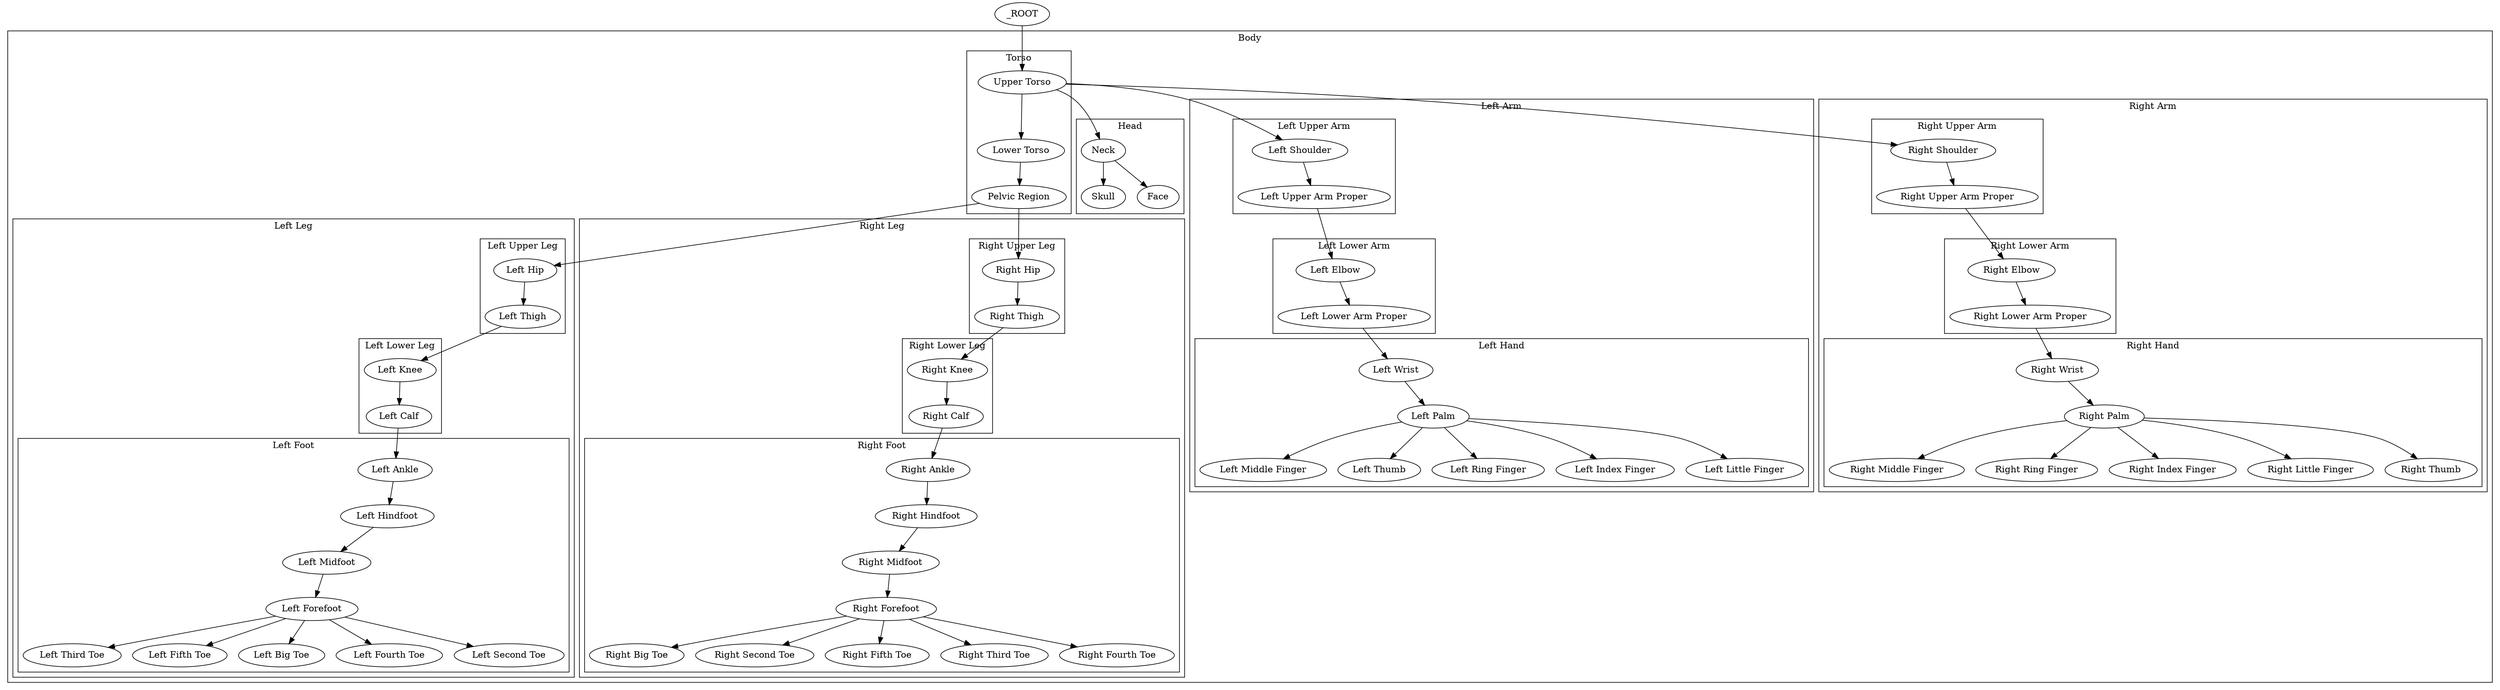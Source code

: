 digraph G {
	subgraph cluster_ROOT {
		label = "Body";
	subgraph cluster_HEAD {
		label = "Head";
		NEUROCRANIUM [label="Skull"];
		VISCEROCRANIUM [label="Face"];
		NECK [label="Neck"];
	 } 
	subgraph cluster_L_ARM {
		label = "Left Arm";
	subgraph cluster_L_HAND {
		label = "Left Hand";
		L_MIDDLE [label="Left Middle Finger"];
		L_PALM [label="Left Palm"];
		L_THUMB [label="Left Thumb"];
		L_RING [label="Left Ring Finger"];
		L_WRIST [label="Left Wrist"];
		L_INDEX [label="Left Index Finger"];
		L_LITTLE [label="Left Little Finger"];
	 } 
	subgraph cluster_L_UPPER_ARM {
		label = "Left Upper Arm";
		L_UPPER_ARM_PROPER [label="Left Upper Arm Proper"];
		L_SHOULDER [label="Left Shoulder"];
	 } 
	subgraph cluster_L_LOWER_ARM {
		label = "Left Lower Arm";
		L_LOWER_ARM_PROPER [label="Left Lower Arm Proper"];
		L_ELBOW [label="Left Elbow"];
	 } 
	 } 
	subgraph cluster_L_LEG {
		label = "Left Leg";
	subgraph cluster_L_LOWER_LEG {
		label = "Left Lower Leg";
		L_CALF [label="Left Calf"];
		L_KNEE [label="Left Knee"];
	 } 
	subgraph cluster_L_FOOT {
		label = "Left Foot";
		L_HINDFOOT [label="Left Hindfoot"];
		L_THIRD_TOE [label="Left Third Toe"];
		L_ANKLE [label="Left Ankle"];
		L_FIFTH_TOE [label="Left Fifth Toe"];
		L_HALLUX [label="Left Big Toe"];
		L_FOURTH_TOE [label="Left Fourth Toe"];
		L_MIDFOOT [label="Left Midfoot"];
		L_FOREFOOT [label="Left Forefoot"];
		L_SECOND_TOE [label="Left Second Toe"];
	 } 
	subgraph cluster_L_UPPER_LEG {
		label = "Left Upper Leg";
		L_HIP [label="Left Hip"];
		L_THIGH [label="Left Thigh"];
	 } 
	 } 
	subgraph cluster_R_ARM {
		label = "Right Arm";
	subgraph cluster_R_HAND {
		label = "Right Hand";
		R_PALM [label="Right Palm"];
		R_MIDDLE [label="Right Middle Finger"];
		R_RING [label="Right Ring Finger"];
		R_INDEX [label="Right Index Finger"];
		R_LITTLE [label="Right Little Finger"];
		R_WRIST [label="Right Wrist"];
		R_THUMB [label="Right Thumb"];
	 } 
	subgraph cluster_R_LOWER_ARM {
		label = "Right Lower Arm";
		R_ELBOW [label="Right Elbow"];
		R_LOWER_ARM_PROPER [label="Right Lower Arm Proper"];
	 } 
	subgraph cluster_R_UPPER_ARM {
		label = "Right Upper Arm";
		R_UPPER_ARM_PROPER [label="Right Upper Arm Proper"];
		R_SHOULDER [label="Right Shoulder"];
	 } 
	 } 
	subgraph cluster_TORSO {
		label = "Torso";
		PELVIS [label="Pelvic Region"];
		UPPER_TORSO [label="Upper Torso"];
		ABDOMEN [label="Lower Torso"];
	 } 
	subgraph cluster_R_LEG {
		label = "Right Leg";
	subgraph cluster_R_UPPER_LEG {
		label = "Right Upper Leg";
		R_HIP [label="Right Hip"];
		R_THIGH [label="Right Thigh"];
	 } 
	subgraph cluster_R_FOOT {
		label = "Right Foot";
		R_HALLUX [label="Right Big Toe"];
		R_SECOND_TOE [label="Right Second Toe"];
		R_FIFTH_TOE [label="Right Fifth Toe"];
		R_ANKLE [label="Right Ankle"];
		R_HINDFOOT [label="Right Hindfoot"];
		R_THIRD_TOE [label="Right Third Toe"];
		R_FOURTH_TOE [label="Right Fourth Toe"];
		R_FOREFOOT [label="Right Forefoot"];
		R_MIDFOOT [label="Right Midfoot"];
	 } 
	subgraph cluster_R_LOWER_LEG {
		label = "Right Lower Leg";
		R_CALF [label="Right Calf"];
		R_KNEE [label="Right Knee"];
	 } 
	 } 
	 } 

NECK -> NEUROCRANIUM;
NECK -> VISCEROCRANIUM;
UPPER_TORSO -> NECK;
L_PALM -> L_MIDDLE;
L_WRIST -> L_PALM;
L_PALM -> L_THUMB;
L_PALM -> L_RING;
L_LOWER_ARM_PROPER -> L_WRIST;
L_PALM -> L_INDEX;
L_PALM -> L_LITTLE;
L_SHOULDER -> L_UPPER_ARM_PROPER;
UPPER_TORSO -> L_SHOULDER;
L_ELBOW -> L_LOWER_ARM_PROPER;
L_UPPER_ARM_PROPER -> L_ELBOW;
L_KNEE -> L_CALF;
L_THIGH -> L_KNEE;
L_ANKLE -> L_HINDFOOT;
L_FOREFOOT -> L_THIRD_TOE;
L_CALF -> L_ANKLE;
L_FOREFOOT -> L_FIFTH_TOE;
L_FOREFOOT -> L_HALLUX;
L_FOREFOOT -> L_FOURTH_TOE;
L_HINDFOOT -> L_MIDFOOT;
L_MIDFOOT -> L_FOREFOOT;
L_FOREFOOT -> L_SECOND_TOE;
PELVIS -> L_HIP;
L_HIP -> L_THIGH;
R_WRIST -> R_PALM;
R_PALM -> R_MIDDLE;
R_PALM -> R_RING;
R_PALM -> R_INDEX;
R_PALM -> R_LITTLE;
R_LOWER_ARM_PROPER -> R_WRIST;
R_PALM -> R_THUMB;
R_UPPER_ARM_PROPER -> R_ELBOW;
R_ELBOW -> R_LOWER_ARM_PROPER;
R_SHOULDER -> R_UPPER_ARM_PROPER;
UPPER_TORSO -> R_SHOULDER;
ABDOMEN -> PELVIS;
_ROOT -> UPPER_TORSO;
UPPER_TORSO -> ABDOMEN;
PELVIS -> R_HIP;
R_HIP -> R_THIGH;
R_FOREFOOT -> R_HALLUX;
R_FOREFOOT -> R_SECOND_TOE;
R_FOREFOOT -> R_FIFTH_TOE;
R_CALF -> R_ANKLE;
R_ANKLE -> R_HINDFOOT;
R_FOREFOOT -> R_THIRD_TOE;
R_FOREFOOT -> R_FOURTH_TOE;
R_MIDFOOT -> R_FOREFOOT;
R_HINDFOOT -> R_MIDFOOT;
R_KNEE -> R_CALF;
R_THIGH -> R_KNEE;
}
